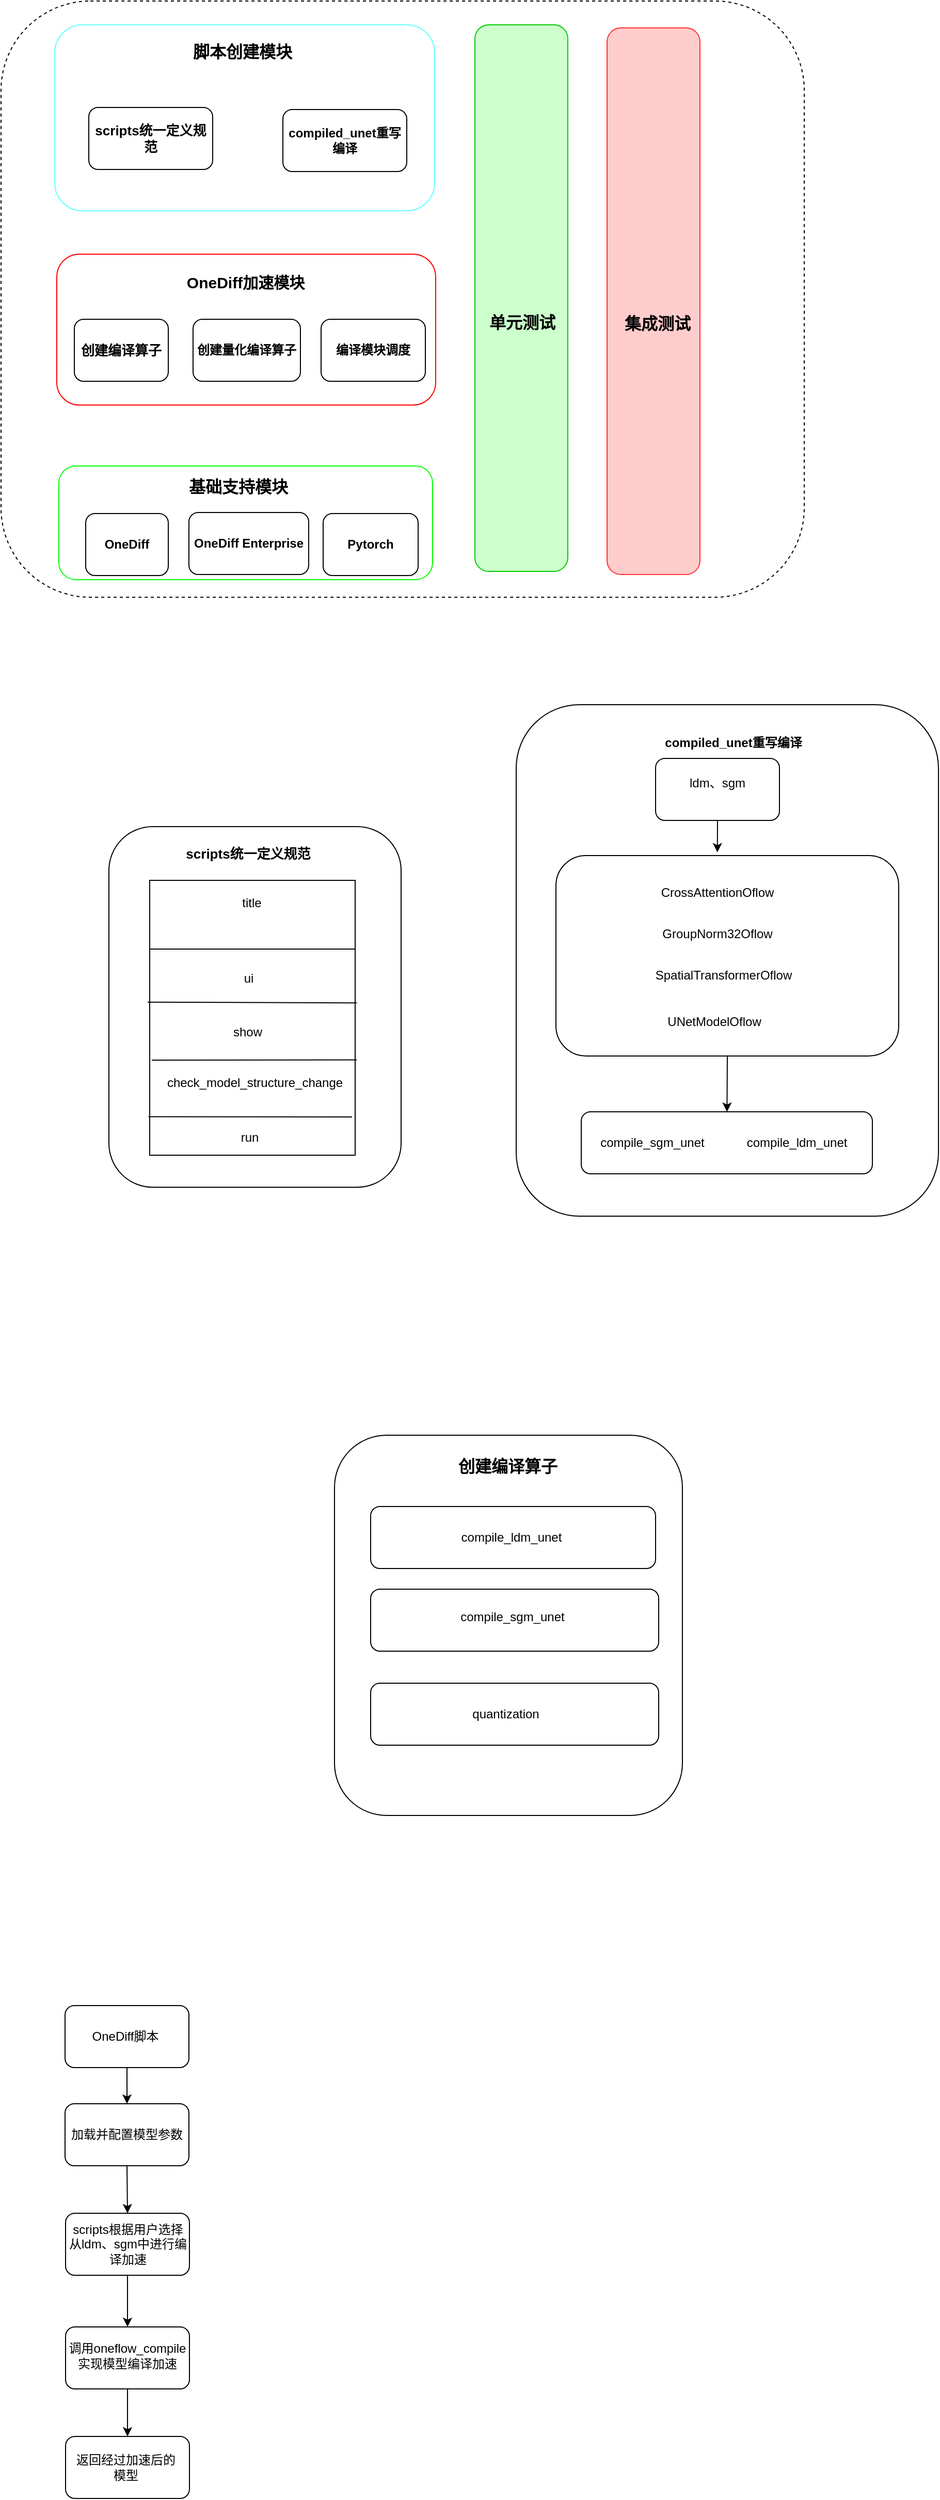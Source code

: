 <mxfile version="24.2.5" type="github">
  <diagram name="Page-1" id="97916047-d0de-89f5-080d-49f4d83e522f">
    <mxGraphModel dx="227" dy="616" grid="0" gridSize="10" guides="1" tooltips="1" connect="1" arrows="1" fold="1" page="1" pageScale="1.5" pageWidth="827" pageHeight="1169" background="none" math="0" shadow="0">
      <root>
        <mxCell id="0" />
        <mxCell id="1" parent="0" />
        <mxCell id="3dde4Ce0lxf_R7vCzBcz-161" value="" style="rounded=1;whiteSpace=wrap;html=1;" parent="1" vertex="1">
          <mxGeometry x="954" y="842" width="409" height="495" as="geometry" />
        </mxCell>
        <mxCell id="3dde4Ce0lxf_R7vCzBcz-182" value="" style="rounded=1;whiteSpace=wrap;html=1;" parent="1" vertex="1">
          <mxGeometry x="992.5" y="988" width="332" height="194" as="geometry" />
        </mxCell>
        <mxCell id="3dde4Ce0lxf_R7vCzBcz-90" value="" style="rounded=1;whiteSpace=wrap;html=1;dashed=1;" parent="1" vertex="1">
          <mxGeometry x="455" y="161" width="778" height="577" as="geometry" />
        </mxCell>
        <mxCell id="3dde4Ce0lxf_R7vCzBcz-69" value="&lt;div style=&quot;&quot;&gt;&lt;br&gt;&lt;/div&gt;" style="rounded=1;whiteSpace=wrap;html=1;strokeColor=#66FFFF;align=center;" parent="1" vertex="1">
          <mxGeometry x="507" y="184" width="368" height="180" as="geometry" />
        </mxCell>
        <mxCell id="3dde4Ce0lxf_R7vCzBcz-70" value="&lt;font face=&quot;Verdana&quot; style=&quot;font-size: 16px;&quot;&gt;&lt;b&gt;脚本创建模块&lt;/b&gt;&lt;/font&gt;" style="text;html=1;align=center;verticalAlign=middle;whiteSpace=wrap;rounded=0;" parent="1" vertex="1">
          <mxGeometry x="640" y="195" width="98" height="30" as="geometry" />
        </mxCell>
        <mxCell id="3dde4Ce0lxf_R7vCzBcz-71" value="&lt;b&gt;&lt;font style=&quot;font-size: 13px;&quot;&gt;scripts统一定义规范&lt;/font&gt;&lt;/b&gt;" style="rounded=1;whiteSpace=wrap;html=1;" parent="1" vertex="1">
          <mxGeometry x="540" y="264" width="120" height="60" as="geometry" />
        </mxCell>
        <mxCell id="3dde4Ce0lxf_R7vCzBcz-72" value="&lt;b&gt;compiled_unet重写编译&lt;/b&gt;" style="rounded=1;whiteSpace=wrap;html=1;" parent="1" vertex="1">
          <mxGeometry x="728" y="266" width="120" height="60" as="geometry" />
        </mxCell>
        <mxCell id="3dde4Ce0lxf_R7vCzBcz-73" style="edgeStyle=orthogonalEdgeStyle;rounded=0;orthogonalLoop=1;jettySize=auto;html=1;exitX=0.5;exitY=1;exitDx=0;exitDy=0;" parent="1" source="3dde4Ce0lxf_R7vCzBcz-69" target="3dde4Ce0lxf_R7vCzBcz-69" edge="1">
          <mxGeometry relative="1" as="geometry" />
        </mxCell>
        <mxCell id="3dde4Ce0lxf_R7vCzBcz-74" value="" style="rounded=1;whiteSpace=wrap;html=1;strokeColor=#FF0000;" parent="1" vertex="1">
          <mxGeometry x="509" y="406" width="367" height="146" as="geometry" />
        </mxCell>
        <mxCell id="3dde4Ce0lxf_R7vCzBcz-75" value="&lt;font style=&quot;font-size: 15px;&quot;&gt;&lt;b&gt;OneDiff加速模块&lt;/b&gt;&lt;/font&gt;" style="text;html=1;align=center;verticalAlign=middle;whiteSpace=wrap;rounded=0;" parent="1" vertex="1">
          <mxGeometry x="631" y="418" width="122" height="30" as="geometry" />
        </mxCell>
        <mxCell id="3dde4Ce0lxf_R7vCzBcz-76" value="&lt;span style=&quot;font-size: 13px;&quot;&gt;&lt;b&gt;创建编译算子&lt;/b&gt;&lt;/span&gt;" style="rounded=1;whiteSpace=wrap;html=1;" parent="1" vertex="1">
          <mxGeometry x="526" y="469" width="91" height="60" as="geometry" />
        </mxCell>
        <mxCell id="3dde4Ce0lxf_R7vCzBcz-77" value="&lt;b&gt;创建量化编译算子&lt;/b&gt;" style="rounded=1;whiteSpace=wrap;html=1;" parent="1" vertex="1">
          <mxGeometry x="641" y="469" width="104" height="60" as="geometry" />
        </mxCell>
        <mxCell id="3dde4Ce0lxf_R7vCzBcz-78" value="&lt;b&gt;编译模块调度&lt;/b&gt;" style="rounded=1;whiteSpace=wrap;html=1;" parent="1" vertex="1">
          <mxGeometry x="765" y="469" width="101" height="60" as="geometry" />
        </mxCell>
        <mxCell id="3dde4Ce0lxf_R7vCzBcz-80" value="&lt;span style=&quot;color: rgba(0, 0, 0, 0); font-family: monospace; font-size: 0px; text-align: start; text-wrap: nowrap;&quot;&gt;%3CmxGraphModel%3E%3Croot%3E%3CmxCell%20id%3D%220%22%2F%3E%3CmxCell%20id%3D%221%22%20parent%3D%220%22%2F%3E%3CmxCell%20id%3D%222%22%20value%3D%22%26lt%3Bfont%20face%3D%26quot%3BVerdana%26quot%3B%20style%3D%26quot%3Bfont-size%3A%2016px%3B%26quot%3B%26gt%3B%26lt%3Bb%26gt%3B%E8%84%9A%E6%9C%AC%E5%88%9B%E5%BB%BA%E6%A8%A1%E5%9D%97%26lt%3B%2Fb%26gt%3B%26lt%3B%2Ffont%26gt%3B%22%20style%3D%22text%3Bhtml%3D1%3Balign%3Dcenter%3BverticalAlign%3Dmiddle%3BwhiteSpace%3Dwrap%3Brounded%3D0%3B%22%20vertex%3D%221%22%20parent%3D%221%22%3E%3CmxGeometry%20x%3D%22640%22%20y%3D%22195%22%20width%3D%2298%22%20height%3D%2230%22%20as%3D%22geometry%22%2F%3E%3C%2FmxCell%3E%3C%2Froot%3E%3C%2FmxGraphModel%3E&lt;/span&gt;" style="rounded=1;whiteSpace=wrap;html=1;strokeColor=#00FF00;" parent="1" vertex="1">
          <mxGeometry x="511" y="611" width="362" height="110" as="geometry" />
        </mxCell>
        <mxCell id="3dde4Ce0lxf_R7vCzBcz-81" value="&lt;font face=&quot;Verdana&quot;&gt;&lt;span style=&quot;font-size: 16px;&quot;&gt;&lt;b&gt;基础支持模块&lt;/b&gt;&lt;/span&gt;&lt;/font&gt;" style="text;html=1;align=center;verticalAlign=middle;whiteSpace=wrap;rounded=0;" parent="1" vertex="1">
          <mxGeometry x="636" y="616" width="98" height="30" as="geometry" />
        </mxCell>
        <mxCell id="3dde4Ce0lxf_R7vCzBcz-82" value="&lt;b&gt;OneDiff&lt;/b&gt;" style="rounded=1;whiteSpace=wrap;html=1;" parent="1" vertex="1">
          <mxGeometry x="537" y="657" width="80" height="60" as="geometry" />
        </mxCell>
        <mxCell id="3dde4Ce0lxf_R7vCzBcz-83" value="&lt;b&gt;OneDiff Enterprise&lt;/b&gt;" style="rounded=1;whiteSpace=wrap;html=1;" parent="1" vertex="1">
          <mxGeometry x="637" y="656" width="116" height="60" as="geometry" />
        </mxCell>
        <mxCell id="3dde4Ce0lxf_R7vCzBcz-84" value="&lt;b&gt;Pytorch&lt;/b&gt;" style="rounded=1;whiteSpace=wrap;html=1;" parent="1" vertex="1">
          <mxGeometry x="767" y="657" width="92" height="60" as="geometry" />
        </mxCell>
        <mxCell id="3dde4Ce0lxf_R7vCzBcz-85" value="" style="rounded=1;whiteSpace=wrap;html=1;strokeColor=#00CC00;fillColor=#CCFFCC;" parent="1" vertex="1">
          <mxGeometry x="914" y="184" width="90" height="529" as="geometry" />
        </mxCell>
        <mxCell id="3dde4Ce0lxf_R7vCzBcz-87" value="&lt;font face=&quot;Verdana&quot;&gt;&lt;span style=&quot;font-size: 16px;&quot;&gt;&lt;b&gt;单元测试&lt;/b&gt;&lt;/span&gt;&lt;/font&gt;" style="text;html=1;align=center;verticalAlign=middle;whiteSpace=wrap;rounded=0;" parent="1" vertex="1">
          <mxGeometry x="911" y="457" width="98" height="30" as="geometry" />
        </mxCell>
        <mxCell id="3dde4Ce0lxf_R7vCzBcz-88" value="" style="rounded=1;whiteSpace=wrap;html=1;strokeColor=#FF3333;fillColor=#FFCCCC;" parent="1" vertex="1">
          <mxGeometry x="1042" y="187" width="90" height="529" as="geometry" />
        </mxCell>
        <mxCell id="3dde4Ce0lxf_R7vCzBcz-89" value="&lt;font face=&quot;Verdana&quot;&gt;&lt;span style=&quot;font-size: 16px;&quot;&gt;&lt;b&gt;集成测试&lt;/b&gt;&lt;/span&gt;&lt;/font&gt;" style="text;html=1;align=center;verticalAlign=middle;whiteSpace=wrap;rounded=0;" parent="1" vertex="1">
          <mxGeometry x="1042" y="458" width="98" height="30" as="geometry" />
        </mxCell>
        <mxCell id="3dde4Ce0lxf_R7vCzBcz-135" value="" style="rounded=1;whiteSpace=wrap;html=1;" parent="1" vertex="1">
          <mxGeometry x="559.5" y="960" width="283" height="349" as="geometry" />
        </mxCell>
        <mxCell id="3dde4Ce0lxf_R7vCzBcz-138" value="&lt;b&gt;&lt;font style=&quot;font-size: 13px;&quot;&gt;scripts统一定义规范&lt;/font&gt;&lt;/b&gt;" style="text;html=1;align=center;verticalAlign=middle;whiteSpace=wrap;rounded=0;" parent="1" vertex="1">
          <mxGeometry x="633" y="971" width="123" height="30" as="geometry" />
        </mxCell>
        <mxCell id="3dde4Ce0lxf_R7vCzBcz-141" value="" style="rounded=0;whiteSpace=wrap;html=1;" parent="1" vertex="1">
          <mxGeometry x="599" y="1012" width="199" height="266" as="geometry" />
        </mxCell>
        <mxCell id="3dde4Ce0lxf_R7vCzBcz-146" value="title" style="text;html=1;align=center;verticalAlign=middle;whiteSpace=wrap;rounded=0;" parent="1" vertex="1">
          <mxGeometry x="668" y="1019" width="60" height="30" as="geometry" />
        </mxCell>
        <mxCell id="3dde4Ce0lxf_R7vCzBcz-149" value="ui" style="text;html=1;align=center;verticalAlign=middle;whiteSpace=wrap;rounded=0;" parent="1" vertex="1">
          <mxGeometry x="665" y="1092" width="60" height="30" as="geometry" />
        </mxCell>
        <mxCell id="3dde4Ce0lxf_R7vCzBcz-150" value="show" style="text;html=1;align=center;verticalAlign=middle;whiteSpace=wrap;rounded=0;" parent="1" vertex="1">
          <mxGeometry x="664" y="1144" width="60" height="30" as="geometry" />
        </mxCell>
        <mxCell id="3dde4Ce0lxf_R7vCzBcz-153" value="check_model_structure_change" style="text;html=1;align=center;verticalAlign=middle;whiteSpace=wrap;rounded=0;" parent="1" vertex="1">
          <mxGeometry x="649" y="1146" width="104" height="123" as="geometry" />
        </mxCell>
        <mxCell id="3dde4Ce0lxf_R7vCzBcz-155" value="" style="endArrow=none;html=1;rounded=0;exitX=0;exitY=0.25;exitDx=0;exitDy=0;entryX=1;entryY=0.25;entryDx=0;entryDy=0;" parent="1" source="3dde4Ce0lxf_R7vCzBcz-141" target="3dde4Ce0lxf_R7vCzBcz-141" edge="1">
          <mxGeometry width="50" height="50" relative="1" as="geometry">
            <mxPoint x="888" y="991" as="sourcePoint" />
            <mxPoint x="938" y="941" as="targetPoint" />
          </mxGeometry>
        </mxCell>
        <mxCell id="3dde4Ce0lxf_R7vCzBcz-156" value="run" style="text;html=1;align=center;verticalAlign=middle;whiteSpace=wrap;rounded=0;" parent="1" vertex="1">
          <mxGeometry x="666" y="1246" width="60" height="30" as="geometry" />
        </mxCell>
        <mxCell id="3dde4Ce0lxf_R7vCzBcz-157" value="" style="endArrow=none;html=1;rounded=0;exitX=-0.01;exitY=0.443;exitDx=0;exitDy=0;exitPerimeter=0;entryX=1.008;entryY=0.446;entryDx=0;entryDy=0;entryPerimeter=0;" parent="1" source="3dde4Ce0lxf_R7vCzBcz-141" target="3dde4Ce0lxf_R7vCzBcz-141" edge="1">
          <mxGeometry width="50" height="50" relative="1" as="geometry">
            <mxPoint x="941" y="991" as="sourcePoint" />
            <mxPoint x="991" y="941" as="targetPoint" />
          </mxGeometry>
        </mxCell>
        <mxCell id="3dde4Ce0lxf_R7vCzBcz-158" value="" style="endArrow=none;html=1;rounded=0;entryX=1.008;entryY=0.653;entryDx=0;entryDy=0;entryPerimeter=0;" parent="1" target="3dde4Ce0lxf_R7vCzBcz-141" edge="1">
          <mxGeometry width="50" height="50" relative="1" as="geometry">
            <mxPoint x="601" y="1186" as="sourcePoint" />
            <mxPoint x="991" y="941" as="targetPoint" />
          </mxGeometry>
        </mxCell>
        <mxCell id="3dde4Ce0lxf_R7vCzBcz-159" value="" style="endArrow=none;html=1;rounded=0;exitX=-0.006;exitY=0.86;exitDx=0;exitDy=0;exitPerimeter=0;" parent="1" source="3dde4Ce0lxf_R7vCzBcz-141" edge="1">
          <mxGeometry width="50" height="50" relative="1" as="geometry">
            <mxPoint x="941" y="991" as="sourcePoint" />
            <mxPoint x="795" y="1241" as="targetPoint" />
          </mxGeometry>
        </mxCell>
        <mxCell id="3dde4Ce0lxf_R7vCzBcz-162" value="&lt;b&gt;compiled_unet重写编译&lt;/b&gt;" style="text;html=1;align=center;verticalAlign=middle;whiteSpace=wrap;rounded=0;" parent="1" vertex="1">
          <mxGeometry x="1056" y="864" width="217" height="30" as="geometry" />
        </mxCell>
        <mxCell id="3dde4Ce0lxf_R7vCzBcz-171" value="GroupNorm32Oflow" style="text;html=1;align=center;verticalAlign=middle;whiteSpace=wrap;rounded=0;" parent="1" vertex="1">
          <mxGeometry x="1119" y="1049" width="60" height="30" as="geometry" />
        </mxCell>
        <mxCell id="3dde4Ce0lxf_R7vCzBcz-172" value="SpatialTransformerOflow" style="text;html=1;align=center;verticalAlign=middle;whiteSpace=wrap;rounded=0;" parent="1" vertex="1">
          <mxGeometry x="1125" y="1089" width="60" height="30" as="geometry" />
        </mxCell>
        <mxCell id="3dde4Ce0lxf_R7vCzBcz-174" value="UNetModelOflow" style="text;html=1;align=center;verticalAlign=middle;whiteSpace=wrap;rounded=0;" parent="1" vertex="1">
          <mxGeometry x="1115.5" y="1134" width="60" height="30" as="geometry" />
        </mxCell>
        <mxCell id="3dde4Ce0lxf_R7vCzBcz-179" value="" style="rounded=1;whiteSpace=wrap;html=1;" parent="1" vertex="1">
          <mxGeometry x="1089" y="894" width="120" height="60" as="geometry" />
        </mxCell>
        <mxCell id="3dde4Ce0lxf_R7vCzBcz-180" value="ldm、sgm" style="text;html=1;align=center;verticalAlign=middle;whiteSpace=wrap;rounded=0;" parent="1" vertex="1">
          <mxGeometry x="1119" y="903" width="60" height="30" as="geometry" />
        </mxCell>
        <mxCell id="3dde4Ce0lxf_R7vCzBcz-181" value="CrossAttentionOflow" style="text;html=1;align=center;verticalAlign=middle;whiteSpace=wrap;rounded=0;" parent="1" vertex="1">
          <mxGeometry x="1119" y="1009" width="60" height="30" as="geometry" />
        </mxCell>
        <mxCell id="3dde4Ce0lxf_R7vCzBcz-185" value="" style="endArrow=classic;html=1;rounded=0;exitX=0.5;exitY=1;exitDx=0;exitDy=0;entryX=0.471;entryY=-0.016;entryDx=0;entryDy=0;entryPerimeter=0;" parent="1" source="3dde4Ce0lxf_R7vCzBcz-179" target="3dde4Ce0lxf_R7vCzBcz-182" edge="1">
          <mxGeometry width="50" height="50" relative="1" as="geometry">
            <mxPoint x="919" y="1309" as="sourcePoint" />
            <mxPoint x="969" y="1259" as="targetPoint" />
          </mxGeometry>
        </mxCell>
        <mxCell id="3dde4Ce0lxf_R7vCzBcz-188" value="" style="endArrow=classic;html=1;rounded=0;exitX=0.5;exitY=1;exitDx=0;exitDy=0;" parent="1" source="3dde4Ce0lxf_R7vCzBcz-182" target="3dde4Ce0lxf_R7vCzBcz-189" edge="1">
          <mxGeometry width="50" height="50" relative="1" as="geometry">
            <mxPoint x="941" y="1096" as="sourcePoint" />
            <mxPoint x="991" y="1046" as="targetPoint" />
          </mxGeometry>
        </mxCell>
        <mxCell id="3dde4Ce0lxf_R7vCzBcz-189" value="" style="rounded=1;whiteSpace=wrap;html=1;" parent="1" vertex="1">
          <mxGeometry x="1017" y="1236" width="282" height="60" as="geometry" />
        </mxCell>
        <mxCell id="3dde4Ce0lxf_R7vCzBcz-191" value="compile_sgm_unet" style="text;html=1;align=center;verticalAlign=middle;whiteSpace=wrap;rounded=0;" parent="1" vertex="1">
          <mxGeometry x="1009" y="1251" width="154" height="30" as="geometry" />
        </mxCell>
        <mxCell id="3dde4Ce0lxf_R7vCzBcz-192" value="compile_ldm_unet" style="text;html=1;align=center;verticalAlign=middle;whiteSpace=wrap;rounded=0;" parent="1" vertex="1">
          <mxGeometry x="1196" y="1251" width="60" height="30" as="geometry" />
        </mxCell>
        <mxCell id="3dde4Ce0lxf_R7vCzBcz-193" value="" style="rounded=1;whiteSpace=wrap;html=1;" parent="1" vertex="1">
          <mxGeometry x="778" y="1549" width="337" height="368" as="geometry" />
        </mxCell>
        <mxCell id="3dde4Ce0lxf_R7vCzBcz-194" value="&lt;b style=&quot;&quot;&gt;&lt;font style=&quot;font-size: 16px;&quot;&gt;创建编译算子&lt;/font&gt;&lt;/b&gt;" style="text;html=1;align=center;verticalAlign=middle;whiteSpace=wrap;rounded=0;" parent="1" vertex="1">
          <mxGeometry x="866" y="1564" width="160" height="30" as="geometry" />
        </mxCell>
        <mxCell id="3dde4Ce0lxf_R7vCzBcz-195" value="" style="rounded=1;whiteSpace=wrap;html=1;" parent="1" vertex="1">
          <mxGeometry x="813" y="1618" width="276" height="60" as="geometry" />
        </mxCell>
        <mxCell id="3dde4Ce0lxf_R7vCzBcz-196" value="" style="rounded=1;whiteSpace=wrap;html=1;" parent="1" vertex="1">
          <mxGeometry x="813" y="1698" width="279" height="60" as="geometry" />
        </mxCell>
        <mxCell id="3dde4Ce0lxf_R7vCzBcz-197" value="" style="rounded=1;whiteSpace=wrap;html=1;" parent="1" vertex="1">
          <mxGeometry x="813" y="1789" width="279" height="60" as="geometry" />
        </mxCell>
        <mxCell id="3dde4Ce0lxf_R7vCzBcz-198" value="compile_sgm_unet" style="text;html=1;align=center;verticalAlign=middle;whiteSpace=wrap;rounded=0;" parent="1" vertex="1">
          <mxGeometry x="899" y="1710" width="103" height="30" as="geometry" />
        </mxCell>
        <mxCell id="3dde4Ce0lxf_R7vCzBcz-199" value="compile_ldm_unet" style="text;html=1;align=center;verticalAlign=middle;whiteSpace=wrap;rounded=0;" parent="1" vertex="1">
          <mxGeometry x="898" y="1633" width="103" height="30" as="geometry" />
        </mxCell>
        <mxCell id="3dde4Ce0lxf_R7vCzBcz-200" value="quantization" style="text;html=1;align=center;verticalAlign=middle;whiteSpace=wrap;rounded=0;" parent="1" vertex="1">
          <mxGeometry x="914" y="1804" width="60" height="30" as="geometry" />
        </mxCell>
        <mxCell id="ovp4kE8H3bCAPAfbFCLZ-1" value="" style="rounded=1;whiteSpace=wrap;html=1;" vertex="1" parent="1">
          <mxGeometry x="517" y="2101" width="120" height="60" as="geometry" />
        </mxCell>
        <mxCell id="ovp4kE8H3bCAPAfbFCLZ-2" value="OneDiff脚本" style="text;html=1;align=center;verticalAlign=middle;whiteSpace=wrap;rounded=0;" vertex="1" parent="1">
          <mxGeometry x="539" y="2116" width="73" height="30" as="geometry" />
        </mxCell>
        <mxCell id="ovp4kE8H3bCAPAfbFCLZ-3" value="加载并配置模型参数" style="rounded=1;whiteSpace=wrap;html=1;" vertex="1" parent="1">
          <mxGeometry x="517" y="2196" width="120" height="60" as="geometry" />
        </mxCell>
        <mxCell id="ovp4kE8H3bCAPAfbFCLZ-4" value="scripts根据用户选择从ldm、sgm中进行编译加速" style="rounded=1;whiteSpace=wrap;html=1;" vertex="1" parent="1">
          <mxGeometry x="517.5" y="2302" width="120" height="60" as="geometry" />
        </mxCell>
        <mxCell id="ovp4kE8H3bCAPAfbFCLZ-5" value="" style="rounded=1;whiteSpace=wrap;html=1;" vertex="1" parent="1">
          <mxGeometry x="517.5" y="2412" width="120" height="60" as="geometry" />
        </mxCell>
        <mxCell id="ovp4kE8H3bCAPAfbFCLZ-7" value="调用oneflow_compile实现模型编译加速" style="text;html=1;align=center;verticalAlign=middle;whiteSpace=wrap;rounded=0;" vertex="1" parent="1">
          <mxGeometry x="517.5" y="2428" width="119" height="23" as="geometry" />
        </mxCell>
        <mxCell id="ovp4kE8H3bCAPAfbFCLZ-8" value="" style="rounded=1;whiteSpace=wrap;html=1;" vertex="1" parent="1">
          <mxGeometry x="517.5" y="2518" width="120" height="60" as="geometry" />
        </mxCell>
        <mxCell id="ovp4kE8H3bCAPAfbFCLZ-9" value="返回经过加速后的模型" style="text;html=1;align=center;verticalAlign=middle;whiteSpace=wrap;rounded=0;" vertex="1" parent="1">
          <mxGeometry x="526" y="2533" width="100" height="30" as="geometry" />
        </mxCell>
        <mxCell id="ovp4kE8H3bCAPAfbFCLZ-10" value="" style="endArrow=classic;html=1;rounded=0;exitX=0.5;exitY=1;exitDx=0;exitDy=0;entryX=0.5;entryY=0;entryDx=0;entryDy=0;" edge="1" parent="1" source="ovp4kE8H3bCAPAfbFCLZ-1" target="ovp4kE8H3bCAPAfbFCLZ-3">
          <mxGeometry width="50" height="50" relative="1" as="geometry">
            <mxPoint x="551" y="2318" as="sourcePoint" />
            <mxPoint x="601" y="2268" as="targetPoint" />
          </mxGeometry>
        </mxCell>
        <mxCell id="ovp4kE8H3bCAPAfbFCLZ-12" value="" style="endArrow=classic;html=1;rounded=0;exitX=0.5;exitY=1;exitDx=0;exitDy=0;entryX=0.5;entryY=0;entryDx=0;entryDy=0;" edge="1" parent="1" source="ovp4kE8H3bCAPAfbFCLZ-3" target="ovp4kE8H3bCAPAfbFCLZ-4">
          <mxGeometry width="50" height="50" relative="1" as="geometry">
            <mxPoint x="551" y="2358" as="sourcePoint" />
            <mxPoint x="601" y="2308" as="targetPoint" />
          </mxGeometry>
        </mxCell>
        <mxCell id="ovp4kE8H3bCAPAfbFCLZ-15" value="" style="endArrow=classic;html=1;rounded=0;exitX=0.5;exitY=1;exitDx=0;exitDy=0;entryX=0.5;entryY=0;entryDx=0;entryDy=0;" edge="1" parent="1" source="ovp4kE8H3bCAPAfbFCLZ-4" target="ovp4kE8H3bCAPAfbFCLZ-5">
          <mxGeometry width="50" height="50" relative="1" as="geometry">
            <mxPoint x="591" y="2358" as="sourcePoint" />
            <mxPoint x="641" y="2308" as="targetPoint" />
          </mxGeometry>
        </mxCell>
        <mxCell id="ovp4kE8H3bCAPAfbFCLZ-16" value="" style="endArrow=classic;html=1;rounded=0;exitX=0.5;exitY=1;exitDx=0;exitDy=0;entryX=0.5;entryY=0;entryDx=0;entryDy=0;" edge="1" parent="1" source="ovp4kE8H3bCAPAfbFCLZ-5" target="ovp4kE8H3bCAPAfbFCLZ-8">
          <mxGeometry width="50" height="50" relative="1" as="geometry">
            <mxPoint x="591" y="2358" as="sourcePoint" />
            <mxPoint x="641" y="2308" as="targetPoint" />
          </mxGeometry>
        </mxCell>
      </root>
    </mxGraphModel>
  </diagram>
</mxfile>
